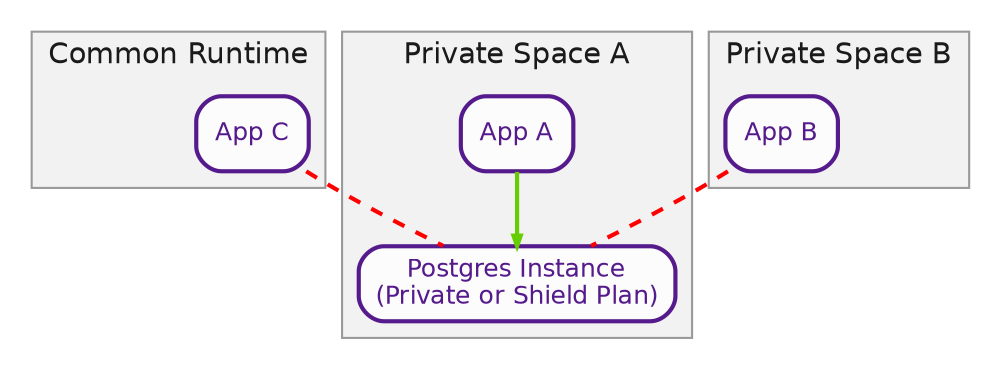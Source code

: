 digraph G {
    ///// start Heroku styles
    graph [fontname="helvetica",fontsize=14,splines=true,pad=0.1,compound=true,color="grey60",fontcolor="grey10",fillcolor=grey95,style="filled"];
    node [fontname="helvetica",fontsize=12,color=purple4,shape=box,style="rounded, filled",fontcolor=purple4,fillcolor=grey99,penwidth=2];
    edge [fontname="helvetica",color=grey35,fontcolor=black,arrowhead="normal",penwidth=2,arrowsize=0.5];
    ///// end Heroku styles

    subgraph cluster3 {
      label="Common Runtime"
      "App C"
    }
    subgraph cluster1 {
      label="Private Space A"
      "App A"
      "Postgres Instance\n(Private or Shield Plan)"
    }
    subgraph cluster2 {
      label="Private Space B"
      "App B"
    }

    "App A" -> "Postgres Instance\n(Private or Shield Plan)" [color=chartreuse3]
    "App B" -> "Postgres Instance\n(Private or Shield Plan)" [color=red, style=dashed, dir=none]
    "App C" -> "Postgres Instance\n(Private or Shield Plan)" [color=red, style=dashed, dir=none]
}
